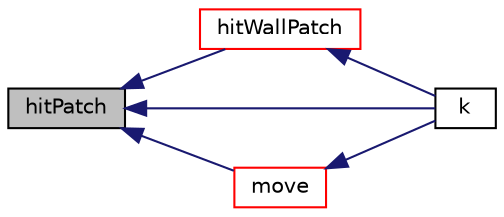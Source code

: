 digraph "hitPatch"
{
  bgcolor="transparent";
  edge [fontname="Helvetica",fontsize="10",labelfontname="Helvetica",labelfontsize="10"];
  node [fontname="Helvetica",fontsize="10",shape=record];
  rankdir="LR";
  Node125 [label="hitPatch",height=0.2,width=0.4,color="black", fillcolor="grey75", style="filled", fontcolor="black"];
  Node125 -> Node126 [dir="back",color="midnightblue",fontsize="10",style="solid",fontname="Helvetica"];
  Node126 [label="hitWallPatch",height=0.2,width=0.4,color="red",URL="$a25929.html#a83ddd4996e7a12d68168442c5f04ca72",tooltip="Overridable function to handle the particle hitting a wallPatch. "];
  Node126 -> Node132 [dir="back",color="midnightblue",fontsize="10",style="solid",fontname="Helvetica"];
  Node132 [label="k",height=0.2,width=0.4,color="black",URL="$a25929.html#ae8d32e946c0ca8f79aec3e62fad29dd7",tooltip="Transported label. "];
  Node125 -> Node132 [dir="back",color="midnightblue",fontsize="10",style="solid",fontname="Helvetica"];
  Node125 -> Node133 [dir="back",color="midnightblue",fontsize="10",style="solid",fontname="Helvetica"];
  Node133 [label="move",height=0.2,width=0.4,color="red",URL="$a25929.html#aa3b793966d64802fdf262dd4d14d21ed",tooltip="Track all particles to their end point. "];
  Node133 -> Node132 [dir="back",color="midnightblue",fontsize="10",style="solid",fontname="Helvetica"];
}
